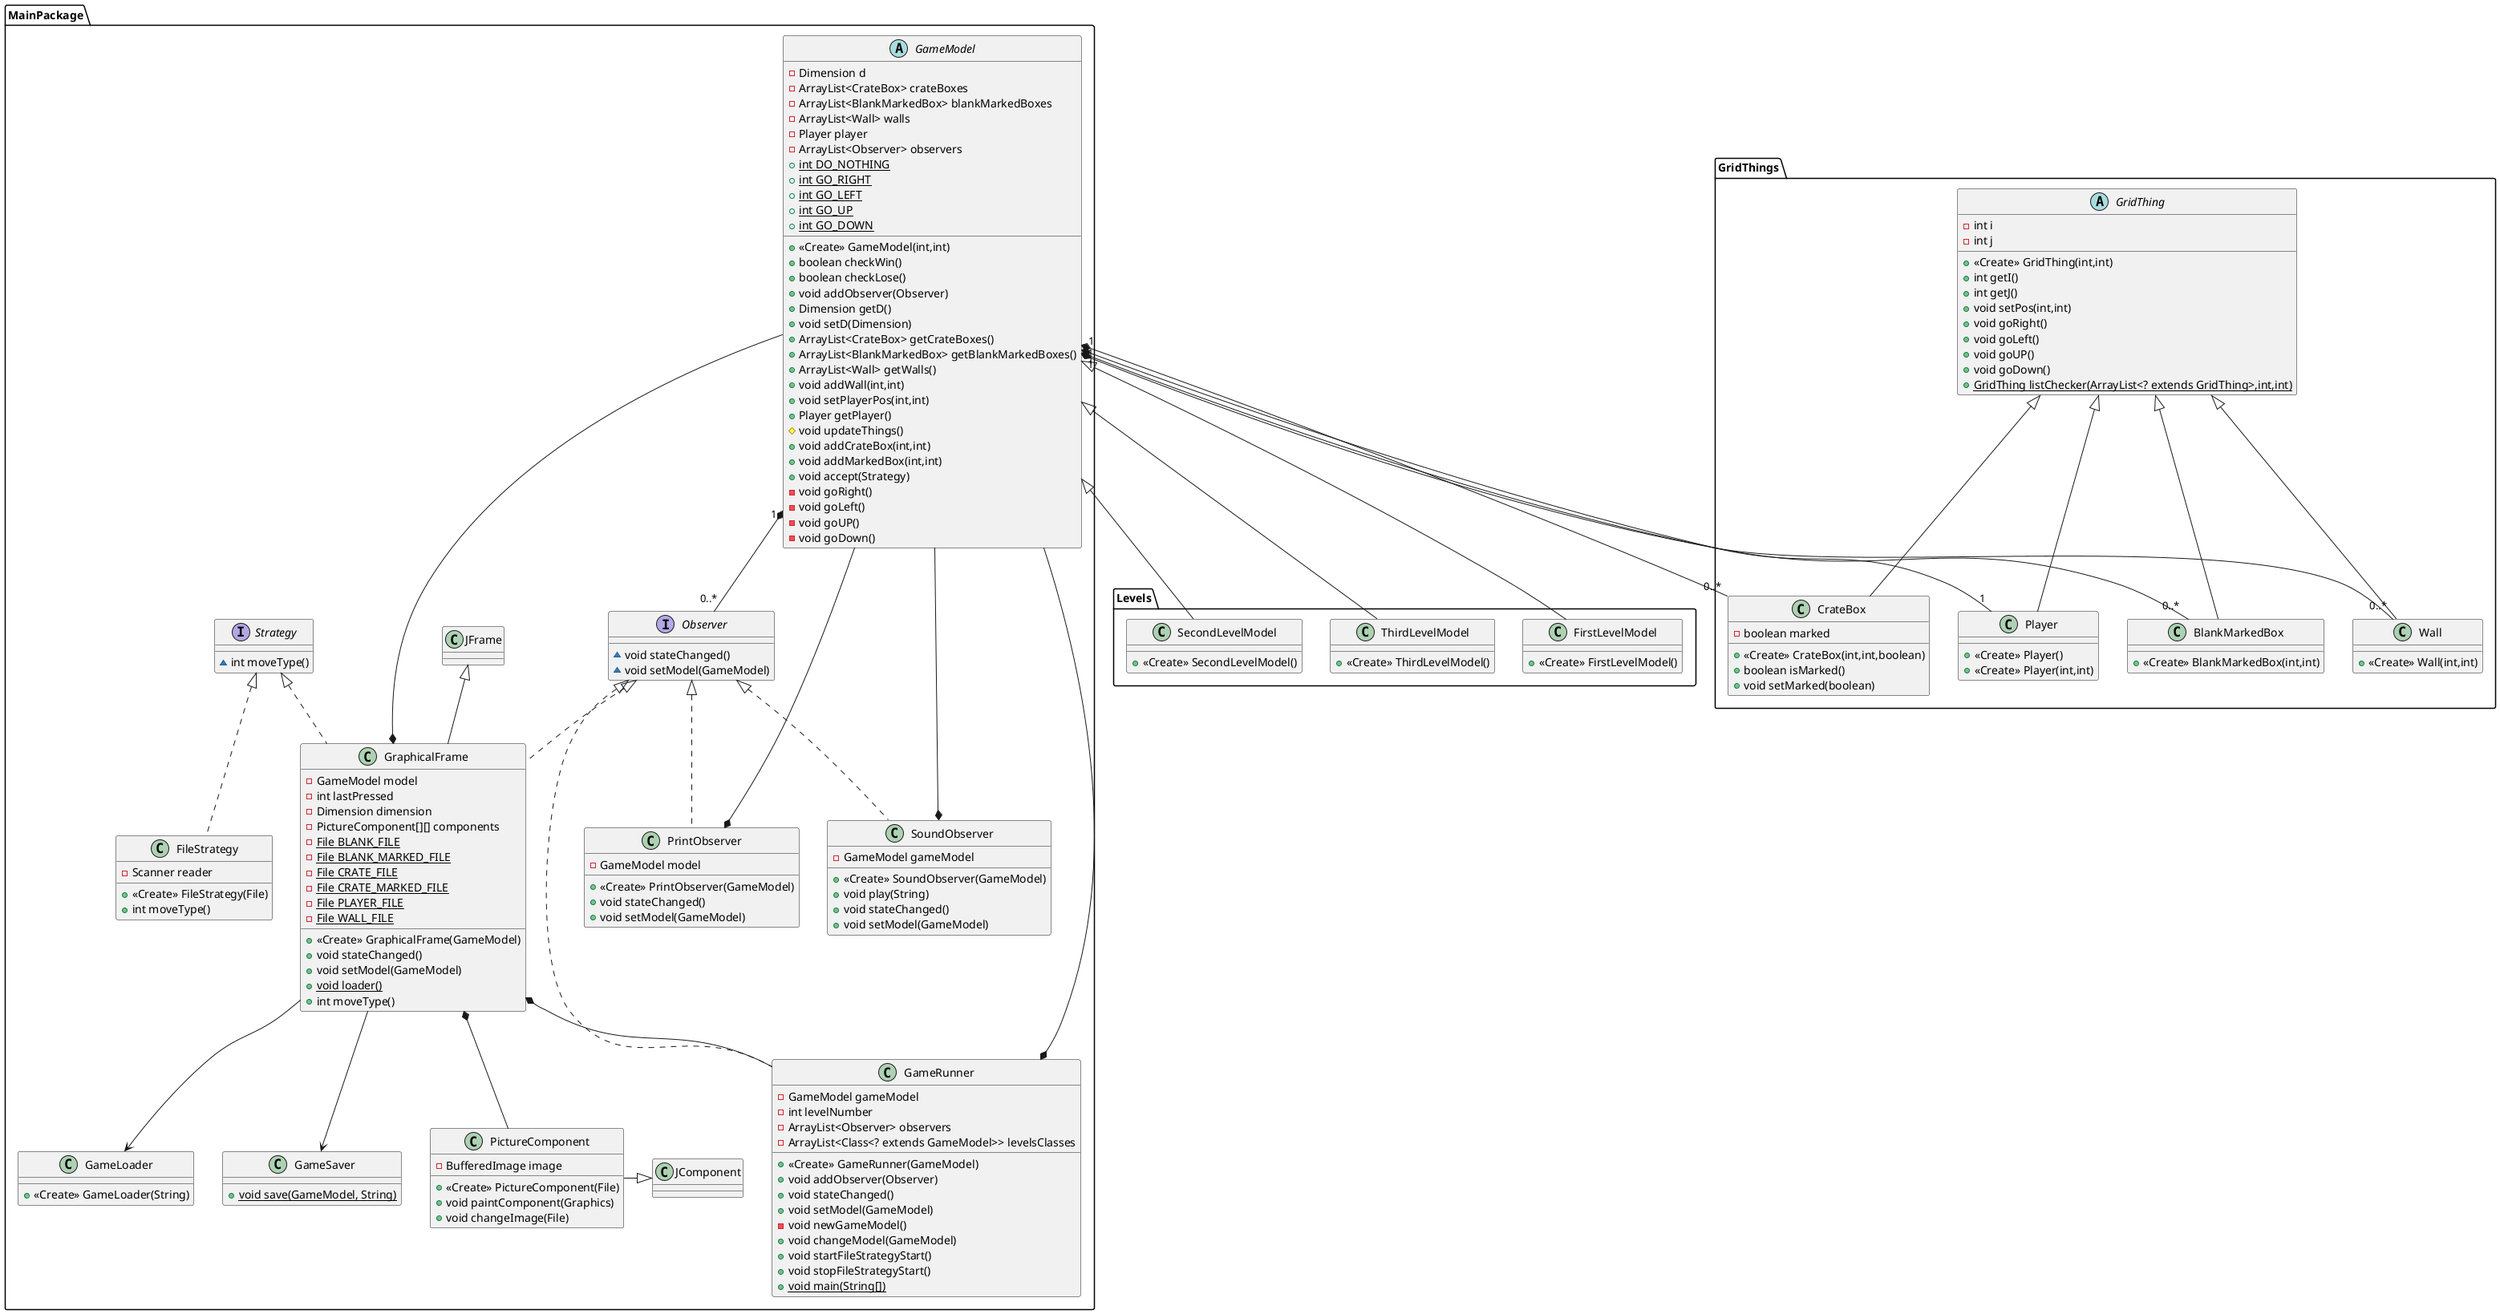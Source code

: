 @startuml
class GridThings.CrateBox {
- boolean marked
+ <<Create>> CrateBox(int,int,boolean)
+ boolean isMarked()
+ void setMarked(boolean)
}
class MainPackage.PictureComponent {
- BufferedImage image
+ <<Create>> PictureComponent(File)
+ void paintComponent(Graphics)
+ void changeImage(File)
}
abstract class GridThings.GridThing {
- int i
- int j
+ <<Create>> GridThing(int,int)
+ int getI()
+ int getJ()
+ void setPos(int,int)
+ void goRight()
+ void goLeft()
+ void goUP()
+ void goDown()
+ {static} GridThing listChecker(ArrayList<? extends GridThing>,int,int)
}
class Levels.ThirdLevelModel {
+ <<Create>> ThirdLevelModel()
}
class Levels.SecondLevelModel {
+ <<Create>> SecondLevelModel()
}

interface MainPackage.Strategy {
~ int moveType()
}
class MainPackage.PrintObserver {
- GameModel model
+ <<Create>> PrintObserver(GameModel)
+ void stateChanged()
+ void setModel(GameModel)
}
class GridThings.Player {
+ <<Create>> Player()
+ <<Create>> Player(int,int)
}
class Levels.FirstLevelModel {
+ <<Create>> FirstLevelModel()
}
interface MainPackage.Observer {
~ void stateChanged()
~ void setModel(GameModel)
}
class GridThings.BlankMarkedBox {
+ <<Create>> BlankMarkedBox(int,int)
}
class MainPackage.GameRunner {
- GameModel gameModel
- int levelNumber
- ArrayList<Observer> observers
- ArrayList<Class<? extends GameModel>> levelsClasses
+ <<Create>> GameRunner(GameModel)
+ void addObserver(Observer)
+ void stateChanged()
+ void setModel(GameModel)
- void newGameModel()
+ void changeModel(GameModel)
+ void startFileStrategyStart()
+ void stopFileStrategyStart()
+ {static} void main(String[])
}
class GridThings.Wall {
+ <<Create>> Wall(int,int)
}
class MainPackage.FileStrategy {
- Scanner reader
+ <<Create>> FileStrategy(File)
+ int moveType()
}
class MainPackage.GraphicalFrame {
- GameModel model
- int lastPressed
- Dimension dimension
- PictureComponent[][] components
- {static} File BLANK_FILE
- {static} File BLANK_MARKED_FILE
- {static} File CRATE_FILE
- {static} File CRATE_MARKED_FILE
- {static} File PLAYER_FILE
- {static} File WALL_FILE
+ <<Create>> GraphicalFrame(GameModel)
+ void stateChanged()
+ void setModel(GameModel)
+ {static} void loader()
+ int moveType()
}
class MainPackage.SoundObserver {
- GameModel gameModel
+ <<Create>> SoundObserver(GameModel)
+ void play(String)
+ void stateChanged()
+ void setModel(GameModel)
}
class MainPackage.GameLoader{
+ <<Create>> GameLoader(String)
}
class MainPackage.GameSaver{
+ {static} void save(GameModel, String)
}
abstract class MainPackage.GameModel {
- Dimension d
- ArrayList<CrateBox> crateBoxes
- ArrayList<BlankMarkedBox> blankMarkedBoxes
- ArrayList<Wall> walls
- Player player
- ArrayList<Observer> observers
+ {static} int DO_NOTHING
+ {static} int GO_RIGHT
+ {static} int GO_LEFT
+ {static} int GO_UP
+ {static} int GO_DOWN
+ <<Create>> GameModel(int,int)
+ boolean checkWin()
+ boolean checkLose()
+ void addObserver(Observer)
+ Dimension getD()
+ void setD(Dimension)
+ ArrayList<CrateBox> getCrateBoxes()
+ ArrayList<BlankMarkedBox> getBlankMarkedBoxes()
+ ArrayList<Wall> getWalls()
+ void addWall(int,int)
+ void setPlayerPos(int,int)
+ Player getPlayer()
# void updateThings()
+ void addCrateBox(int,int)
+ void addMarkedBox(int,int)
+ void accept(Strategy)
- void goRight()
- void goLeft()
- void goUP()
- void goDown()
}
MainPackage.GraphicalFrame *-- MainPackage.GameRunner
MainPackage.GraphicalFrame --> MainPackage.GameSaver
MainPackage.GraphicalFrame --> MainPackage.GameLoader
MainPackage.GameModel <|-r- Levels.FirstLevelModel
MainPackage.GameModel <|-- Levels.SecondLevelModel
MainPackage.GameModel <|-- Levels.ThirdLevelModel

MainPackage.JComponent <|-l- MainPackage.PictureComponent

MainPackage.Observer <|.. MainPackage.PrintObserver
GridThings.GridThing <|-- GridThings.CrateBox
GridThings.GridThing <|-- GridThings.Player
GridThings.GridThing <|-- GridThings.BlankMarkedBox
GridThings.GridThing <|-- GridThings.Wall



MainPackage.Observer <|.. MainPackage.GameRunner
MainPackage.Strategy <|.. MainPackage.FileStrategy
MainPackage.Observer <|.. MainPackage.GraphicalFrame
MainPackage.Strategy <|.. MainPackage.GraphicalFrame
MainPackage.JFrame <|-- MainPackage.GraphicalFrame
MainPackage.Observer <|.. MainPackage.SoundObserver

MainPackage.GameModel "1" *-- "1" GridThings.Player
MainPackage.GameModel "1" *-- "0..*" GridThings.Wall
MainPackage.GameModel "1" *-- "0..*" GridThings.CrateBox
MainPackage.GameModel "1" *-- "0..*" GridThings.BlankMarkedBox


MainPackage.SoundObserver  *-- MainPackage.GameModel
MainPackage.GraphicalFrame *-- MainPackage.GameModel
MainPackage.PrintObserver *-- MainPackage.GameModel
MainPackage.GameRunner *-- MainPackage.GameModel
MainPackage.GraphicalFrame *-- MainPackage.PictureComponent

'MainPackage.GameRunner .u.> Levels.FirstLevelModel
'MainPackage.GameRunner .u.> Levels.SecondLevelModel
MainPackage.GameModel "1" *-- "0..*" MainPackage.Observer
@enduml